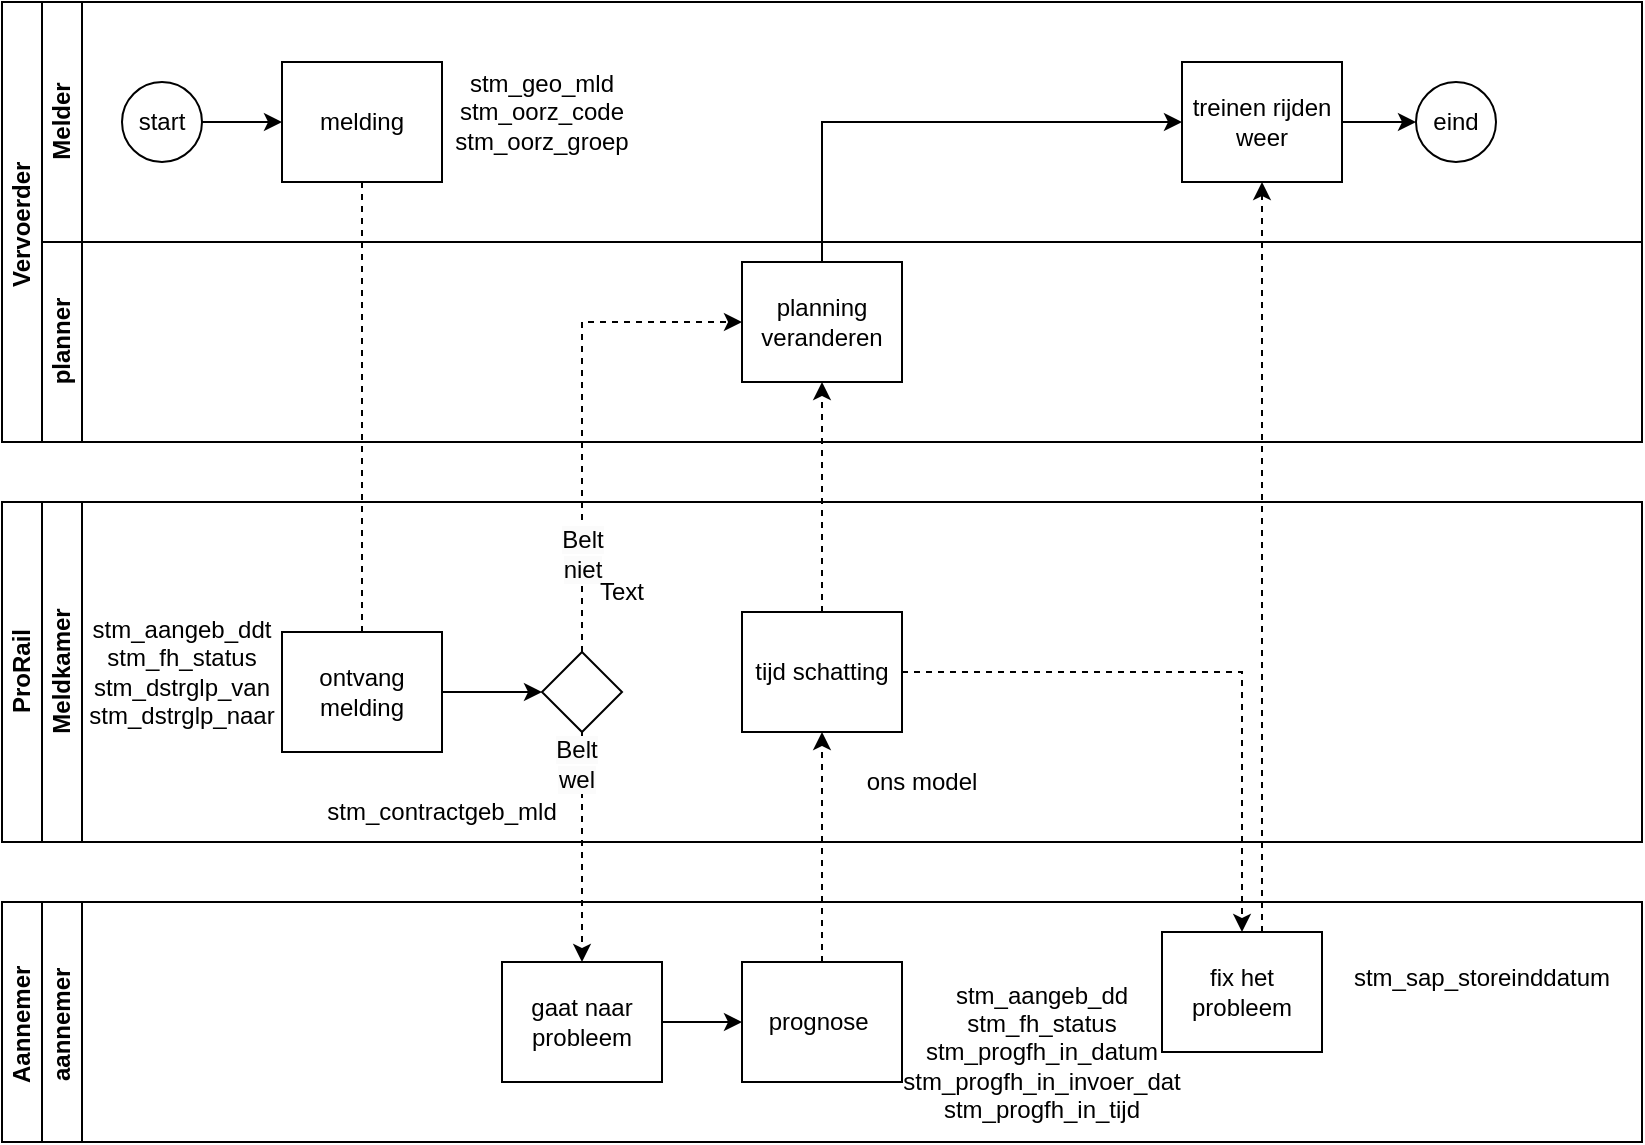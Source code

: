 <mxfile version="24.8.0">
  <diagram id="prtHgNgQTEPvFCAcTncT" name="Page-1">
    <mxGraphModel dx="1521" dy="827" grid="1" gridSize="10" guides="1" tooltips="1" connect="1" arrows="1" fold="1" page="1" pageScale="1" pageWidth="827" pageHeight="1169" math="0" shadow="0">
      <root>
        <mxCell id="0" />
        <mxCell id="1" parent="0" />
        <mxCell id="OZVFqA40ZfEFOOje3min-40" value="Vervoerder&amp;nbsp;" style="swimlane;html=1;childLayout=stackLayout;resizeParent=1;resizeParentMax=0;horizontal=0;startSize=20;horizontalStack=0;" parent="1" vertex="1">
          <mxGeometry x="130" y="130" width="820" height="220" as="geometry" />
        </mxCell>
        <mxCell id="OZVFqA40ZfEFOOje3min-41" value="" style="edgeStyle=orthogonalEdgeStyle;rounded=0;orthogonalLoop=1;jettySize=auto;html=1;dashed=1;endArrow=none;endFill=0;" parent="OZVFqA40ZfEFOOje3min-40" source="OZVFqA40ZfEFOOje3min-45" edge="1">
          <mxGeometry relative="1" as="geometry">
            <mxPoint x="180" y="335" as="targetPoint" />
          </mxGeometry>
        </mxCell>
        <mxCell id="OZVFqA40ZfEFOOje3min-42" value="Melder" style="swimlane;html=1;startSize=20;horizontal=0;" parent="OZVFqA40ZfEFOOje3min-40" vertex="1">
          <mxGeometry x="20" width="800" height="120" as="geometry" />
        </mxCell>
        <mxCell id="OZVFqA40ZfEFOOje3min-43" value="" style="edgeStyle=orthogonalEdgeStyle;rounded=0;orthogonalLoop=1;jettySize=auto;html=1;" parent="OZVFqA40ZfEFOOje3min-42" source="OZVFqA40ZfEFOOje3min-44" target="OZVFqA40ZfEFOOje3min-45" edge="1">
          <mxGeometry relative="1" as="geometry" />
        </mxCell>
        <mxCell id="OZVFqA40ZfEFOOje3min-44" value="start" style="ellipse;whiteSpace=wrap;html=1;" parent="OZVFqA40ZfEFOOje3min-42" vertex="1">
          <mxGeometry x="40" y="40" width="40" height="40" as="geometry" />
        </mxCell>
        <mxCell id="OZVFqA40ZfEFOOje3min-45" value="melding" style="rounded=0;whiteSpace=wrap;html=1;fontFamily=Helvetica;fontSize=12;fontColor=#000000;align=center;" parent="OZVFqA40ZfEFOOje3min-42" vertex="1">
          <mxGeometry x="120" y="30" width="80" height="60" as="geometry" />
        </mxCell>
        <mxCell id="OZVFqA40ZfEFOOje3min-46" value="eind" style="ellipse;whiteSpace=wrap;html=1;" parent="OZVFqA40ZfEFOOje3min-42" vertex="1">
          <mxGeometry x="687" y="40" width="40" height="40" as="geometry" />
        </mxCell>
        <mxCell id="OZVFqA40ZfEFOOje3min-47" value="" style="edgeStyle=orthogonalEdgeStyle;rounded=0;orthogonalLoop=1;jettySize=auto;html=1;" parent="OZVFqA40ZfEFOOje3min-42" source="OZVFqA40ZfEFOOje3min-48" target="OZVFqA40ZfEFOOje3min-46" edge="1">
          <mxGeometry relative="1" as="geometry" />
        </mxCell>
        <mxCell id="OZVFqA40ZfEFOOje3min-48" value="treinen rijden weer" style="rounded=0;whiteSpace=wrap;html=1;fontFamily=Helvetica;fontSize=12;fontColor=#000000;align=center;" parent="OZVFqA40ZfEFOOje3min-42" vertex="1">
          <mxGeometry x="570" y="30" width="80" height="60" as="geometry" />
        </mxCell>
        <mxCell id="OZVFqA40ZfEFOOje3min-49" value="stm_geo_mld&lt;div&gt;stm_oorz_code&lt;/div&gt;&lt;div&gt;stm_oorz_groep&lt;/div&gt;" style="text;html=1;align=center;verticalAlign=middle;whiteSpace=wrap;rounded=0;" parent="OZVFqA40ZfEFOOje3min-42" vertex="1">
          <mxGeometry x="220" y="40" width="60" height="30" as="geometry" />
        </mxCell>
        <mxCell id="OZVFqA40ZfEFOOje3min-50" value="planner" style="swimlane;html=1;startSize=20;horizontal=0;" parent="OZVFqA40ZfEFOOje3min-40" vertex="1">
          <mxGeometry x="20" y="120" width="800" height="100" as="geometry" />
        </mxCell>
        <mxCell id="OZVFqA40ZfEFOOje3min-51" value="planning veranderen" style="rounded=0;whiteSpace=wrap;html=1;fontFamily=Helvetica;fontSize=12;fontColor=#000000;align=center;" parent="OZVFqA40ZfEFOOje3min-50" vertex="1">
          <mxGeometry x="350" y="10" width="80" height="60" as="geometry" />
        </mxCell>
        <mxCell id="OZVFqA40ZfEFOOje3min-52" style="edgeStyle=orthogonalEdgeStyle;rounded=0;orthogonalLoop=1;jettySize=auto;html=1;entryX=0;entryY=0.5;entryDx=0;entryDy=0;exitX=0.5;exitY=0;exitDx=0;exitDy=0;" parent="OZVFqA40ZfEFOOje3min-40" source="OZVFqA40ZfEFOOje3min-51" target="OZVFqA40ZfEFOOje3min-48" edge="1">
          <mxGeometry relative="1" as="geometry">
            <mxPoint x="410" y="60" as="targetPoint" />
          </mxGeometry>
        </mxCell>
        <mxCell id="OZVFqA40ZfEFOOje3min-53" value="ProRail" style="swimlane;childLayout=stackLayout;resizeParent=1;resizeParentMax=0;horizontal=0;startSize=20;horizontalStack=0;html=1;" parent="1" vertex="1">
          <mxGeometry x="130" y="380" width="820" height="170" as="geometry" />
        </mxCell>
        <mxCell id="OZVFqA40ZfEFOOje3min-54" value="Meldkamer" style="swimlane;startSize=20;horizontal=0;html=1;" parent="OZVFqA40ZfEFOOje3min-53" vertex="1">
          <mxGeometry x="20" width="800" height="170" as="geometry" />
        </mxCell>
        <mxCell id="OZVFqA40ZfEFOOje3min-55" value="" style="edgeStyle=orthogonalEdgeStyle;rounded=0;orthogonalLoop=1;jettySize=auto;html=1;entryX=0;entryY=0.5;entryDx=0;entryDy=0;" parent="OZVFqA40ZfEFOOje3min-54" source="OZVFqA40ZfEFOOje3min-56" target="OZVFqA40ZfEFOOje3min-57" edge="1">
          <mxGeometry relative="1" as="geometry" />
        </mxCell>
        <mxCell id="OZVFqA40ZfEFOOje3min-56" value="ontvang melding" style="rounded=0;whiteSpace=wrap;html=1;fontFamily=Helvetica;fontSize=12;fontColor=#000000;align=center;" parent="OZVFqA40ZfEFOOje3min-54" vertex="1">
          <mxGeometry x="120" y="65" width="80" height="60" as="geometry" />
        </mxCell>
        <mxCell id="OZVFqA40ZfEFOOje3min-57" value="" style="rhombus;whiteSpace=wrap;html=1;fontFamily=Helvetica;fontSize=12;fontColor=#000000;align=center;" parent="OZVFqA40ZfEFOOje3min-54" vertex="1">
          <mxGeometry x="250" y="75" width="40" height="40" as="geometry" />
        </mxCell>
        <mxCell id="OZVFqA40ZfEFOOje3min-58" value="tijd schatting" style="rounded=0;whiteSpace=wrap;html=1;fontFamily=Helvetica;fontSize=12;fontColor=#000000;align=center;" parent="OZVFqA40ZfEFOOje3min-54" vertex="1">
          <mxGeometry x="350" y="55" width="80" height="60" as="geometry" />
        </mxCell>
        <mxCell id="OZVFqA40ZfEFOOje3min-59" value="ons model" style="text;html=1;align=center;verticalAlign=middle;whiteSpace=wrap;rounded=0;" parent="OZVFqA40ZfEFOOje3min-54" vertex="1">
          <mxGeometry x="410" y="125" width="60" height="30" as="geometry" />
        </mxCell>
        <mxCell id="OZVFqA40ZfEFOOje3min-60" value="&lt;div&gt;stm_aangeb_ddt&lt;br&gt;&lt;/div&gt;&lt;div&gt;stm_fh_status&lt;br&gt;&lt;/div&gt;&lt;div&gt;&lt;div&gt;stm_dstrglp_van&lt;/div&gt;&lt;div&gt;stm_dstrglp_naar&lt;/div&gt;&lt;/div&gt;" style="text;html=1;align=center;verticalAlign=middle;whiteSpace=wrap;rounded=0;" parent="OZVFqA40ZfEFOOje3min-54" vertex="1">
          <mxGeometry x="40" y="70" width="60" height="30" as="geometry" />
        </mxCell>
        <mxCell id="OZVFqA40ZfEFOOje3min-61" value="stm_contractgeb_mld" style="text;html=1;align=center;verticalAlign=middle;whiteSpace=wrap;rounded=0;" parent="OZVFqA40ZfEFOOje3min-54" vertex="1">
          <mxGeometry x="170" y="140" width="60" height="30" as="geometry" />
        </mxCell>
        <mxCell id="OZVFqA40ZfEFOOje3min-62" value="Aannemer&amp;nbsp;" style="swimlane;childLayout=stackLayout;resizeParent=1;resizeParentMax=0;horizontal=0;startSize=20;horizontalStack=0;html=1;" parent="1" vertex="1">
          <mxGeometry x="130" y="580" width="820" height="120" as="geometry" />
        </mxCell>
        <mxCell id="OZVFqA40ZfEFOOje3min-63" value="aannemer&amp;nbsp;" style="swimlane;startSize=20;horizontal=0;html=1;" parent="OZVFqA40ZfEFOOje3min-62" vertex="1">
          <mxGeometry x="20" width="800" height="120" as="geometry" />
        </mxCell>
        <mxCell id="OZVFqA40ZfEFOOje3min-64" value="gaat naar probleem" style="rounded=0;whiteSpace=wrap;html=1;fontFamily=Helvetica;fontSize=12;fontColor=#000000;align=center;" parent="OZVFqA40ZfEFOOje3min-63" vertex="1">
          <mxGeometry x="230" y="30" width="80" height="60" as="geometry" />
        </mxCell>
        <mxCell id="OZVFqA40ZfEFOOje3min-65" value="fix het probleem" style="rounded=0;whiteSpace=wrap;html=1;fontFamily=Helvetica;fontSize=12;fontColor=#000000;align=center;" parent="OZVFqA40ZfEFOOje3min-63" vertex="1">
          <mxGeometry x="560" y="15" width="80" height="60" as="geometry" />
        </mxCell>
        <mxCell id="OZVFqA40ZfEFOOje3min-66" value="prognose&amp;nbsp;" style="rounded=0;whiteSpace=wrap;html=1;fontFamily=Helvetica;fontSize=12;fontColor=#000000;align=center;" parent="OZVFqA40ZfEFOOje3min-63" vertex="1">
          <mxGeometry x="350" y="30" width="80" height="60" as="geometry" />
        </mxCell>
        <mxCell id="OZVFqA40ZfEFOOje3min-67" value="" style="edgeStyle=orthogonalEdgeStyle;rounded=0;orthogonalLoop=1;jettySize=auto;html=1;" parent="OZVFqA40ZfEFOOje3min-63" source="OZVFqA40ZfEFOOje3min-64" target="OZVFqA40ZfEFOOje3min-66" edge="1">
          <mxGeometry relative="1" as="geometry" />
        </mxCell>
        <mxCell id="OZVFqA40ZfEFOOje3min-68" value="&lt;div&gt;&lt;span style=&quot;background-color: initial;&quot;&gt;stm_aangeb_dd&lt;/span&gt;&lt;br&gt;&lt;/div&gt;&lt;div&gt;stm_fh_status&lt;/div&gt;&lt;div&gt;stm_progfh_in_datum&lt;br&gt;&lt;/div&gt;&lt;div&gt;stm_progfh_in_invoer_dat&lt;br&gt;&lt;/div&gt;&lt;div&gt;stm_progfh_in_tijd&lt;/div&gt;" style="text;html=1;align=center;verticalAlign=middle;whiteSpace=wrap;rounded=0;" parent="OZVFqA40ZfEFOOje3min-63" vertex="1">
          <mxGeometry x="470" y="60" width="60" height="30" as="geometry" />
        </mxCell>
        <mxCell id="OZVFqA40ZfEFOOje3min-69" value="stm_sap_storeinddatum&lt;div&gt;&lt;br&gt;&lt;/div&gt;" style="text;html=1;align=center;verticalAlign=middle;whiteSpace=wrap;rounded=0;" parent="OZVFqA40ZfEFOOje3min-63" vertex="1">
          <mxGeometry x="690" y="30" width="60" height="30" as="geometry" />
        </mxCell>
        <mxCell id="OZVFqA40ZfEFOOje3min-70" value="" style="edgeStyle=orthogonalEdgeStyle;rounded=0;orthogonalLoop=1;jettySize=auto;html=1;entryX=0;entryY=0.5;entryDx=0;entryDy=0;dashed=1;" parent="1" source="OZVFqA40ZfEFOOje3min-57" target="OZVFqA40ZfEFOOje3min-51" edge="1">
          <mxGeometry relative="1" as="geometry">
            <mxPoint x="420" y="290" as="targetPoint" />
            <Array as="points">
              <mxPoint x="420" y="290" />
            </Array>
          </mxGeometry>
        </mxCell>
        <mxCell id="OZVFqA40ZfEFOOje3min-71" value="&lt;span style=&quot;font-size: 12px; text-wrap: wrap; background-color: rgb(251, 251, 251);&quot;&gt;Belt niet&lt;/span&gt;" style="edgeLabel;html=1;align=center;verticalAlign=middle;resizable=0;points=[];" parent="OZVFqA40ZfEFOOje3min-70" vertex="1" connectable="0">
          <mxGeometry x="-0.382" relative="1" as="geometry">
            <mxPoint y="26" as="offset" />
          </mxGeometry>
        </mxCell>
        <mxCell id="OZVFqA40ZfEFOOje3min-72" style="edgeStyle=orthogonalEdgeStyle;rounded=0;orthogonalLoop=1;jettySize=auto;html=1;dashed=1;entryX=0.5;entryY=0;entryDx=0;entryDy=0;" parent="1" source="OZVFqA40ZfEFOOje3min-57" target="OZVFqA40ZfEFOOje3min-64" edge="1">
          <mxGeometry relative="1" as="geometry">
            <mxPoint x="420" y="600" as="targetPoint" />
          </mxGeometry>
        </mxCell>
        <mxCell id="OZVFqA40ZfEFOOje3min-73" value="&lt;span style=&quot;font-size: 12px; text-wrap: wrap; background-color: rgb(251, 251, 251);&quot;&gt;Belt wel&lt;/span&gt;" style="edgeLabel;html=1;align=center;verticalAlign=middle;resizable=0;points=[];" parent="OZVFqA40ZfEFOOje3min-72" vertex="1" connectable="0">
          <mxGeometry x="-0.726" y="-3" relative="1" as="geometry">
            <mxPoint as="offset" />
          </mxGeometry>
        </mxCell>
        <mxCell id="OZVFqA40ZfEFOOje3min-74" style="edgeStyle=orthogonalEdgeStyle;rounded=0;orthogonalLoop=1;jettySize=auto;html=1;dashed=1;entryX=0.5;entryY=1;entryDx=0;entryDy=0;" parent="1" source="OZVFqA40ZfEFOOje3min-66" target="OZVFqA40ZfEFOOje3min-58" edge="1">
          <mxGeometry relative="1" as="geometry">
            <mxPoint x="540" y="510" as="targetPoint" />
          </mxGeometry>
        </mxCell>
        <mxCell id="OZVFqA40ZfEFOOje3min-75" style="edgeStyle=orthogonalEdgeStyle;rounded=0;orthogonalLoop=1;jettySize=auto;html=1;dashed=1;entryX=0.5;entryY=1;entryDx=0;entryDy=0;" parent="1" source="OZVFqA40ZfEFOOje3min-58" target="OZVFqA40ZfEFOOje3min-51" edge="1">
          <mxGeometry relative="1" as="geometry">
            <mxPoint x="540" y="340" as="targetPoint" />
          </mxGeometry>
        </mxCell>
        <mxCell id="OZVFqA40ZfEFOOje3min-76" style="edgeStyle=orthogonalEdgeStyle;rounded=0;orthogonalLoop=1;jettySize=auto;html=1;entryX=0.5;entryY=0;entryDx=0;entryDy=0;dashed=1;" parent="1" source="OZVFqA40ZfEFOOje3min-58" target="OZVFqA40ZfEFOOje3min-65" edge="1">
          <mxGeometry relative="1" as="geometry">
            <mxPoint x="670" y="465" as="targetPoint" />
          </mxGeometry>
        </mxCell>
        <mxCell id="OZVFqA40ZfEFOOje3min-77" style="edgeStyle=orthogonalEdgeStyle;rounded=0;orthogonalLoop=1;jettySize=auto;html=1;entryX=0.5;entryY=1;entryDx=0;entryDy=0;dashed=1;" parent="1" source="OZVFqA40ZfEFOOje3min-65" target="OZVFqA40ZfEFOOje3min-48" edge="1">
          <mxGeometry relative="1" as="geometry">
            <mxPoint x="770" y="670" as="targetPoint" />
            <Array as="points">
              <mxPoint x="760" y="500" />
              <mxPoint x="760" y="500" />
            </Array>
          </mxGeometry>
        </mxCell>
        <mxCell id="OZVFqA40ZfEFOOje3min-78" value="Text" style="text;html=1;align=center;verticalAlign=middle;whiteSpace=wrap;rounded=0;" parent="1" vertex="1">
          <mxGeometry x="410" y="410" width="60" height="30" as="geometry" />
        </mxCell>
      </root>
    </mxGraphModel>
  </diagram>
</mxfile>
